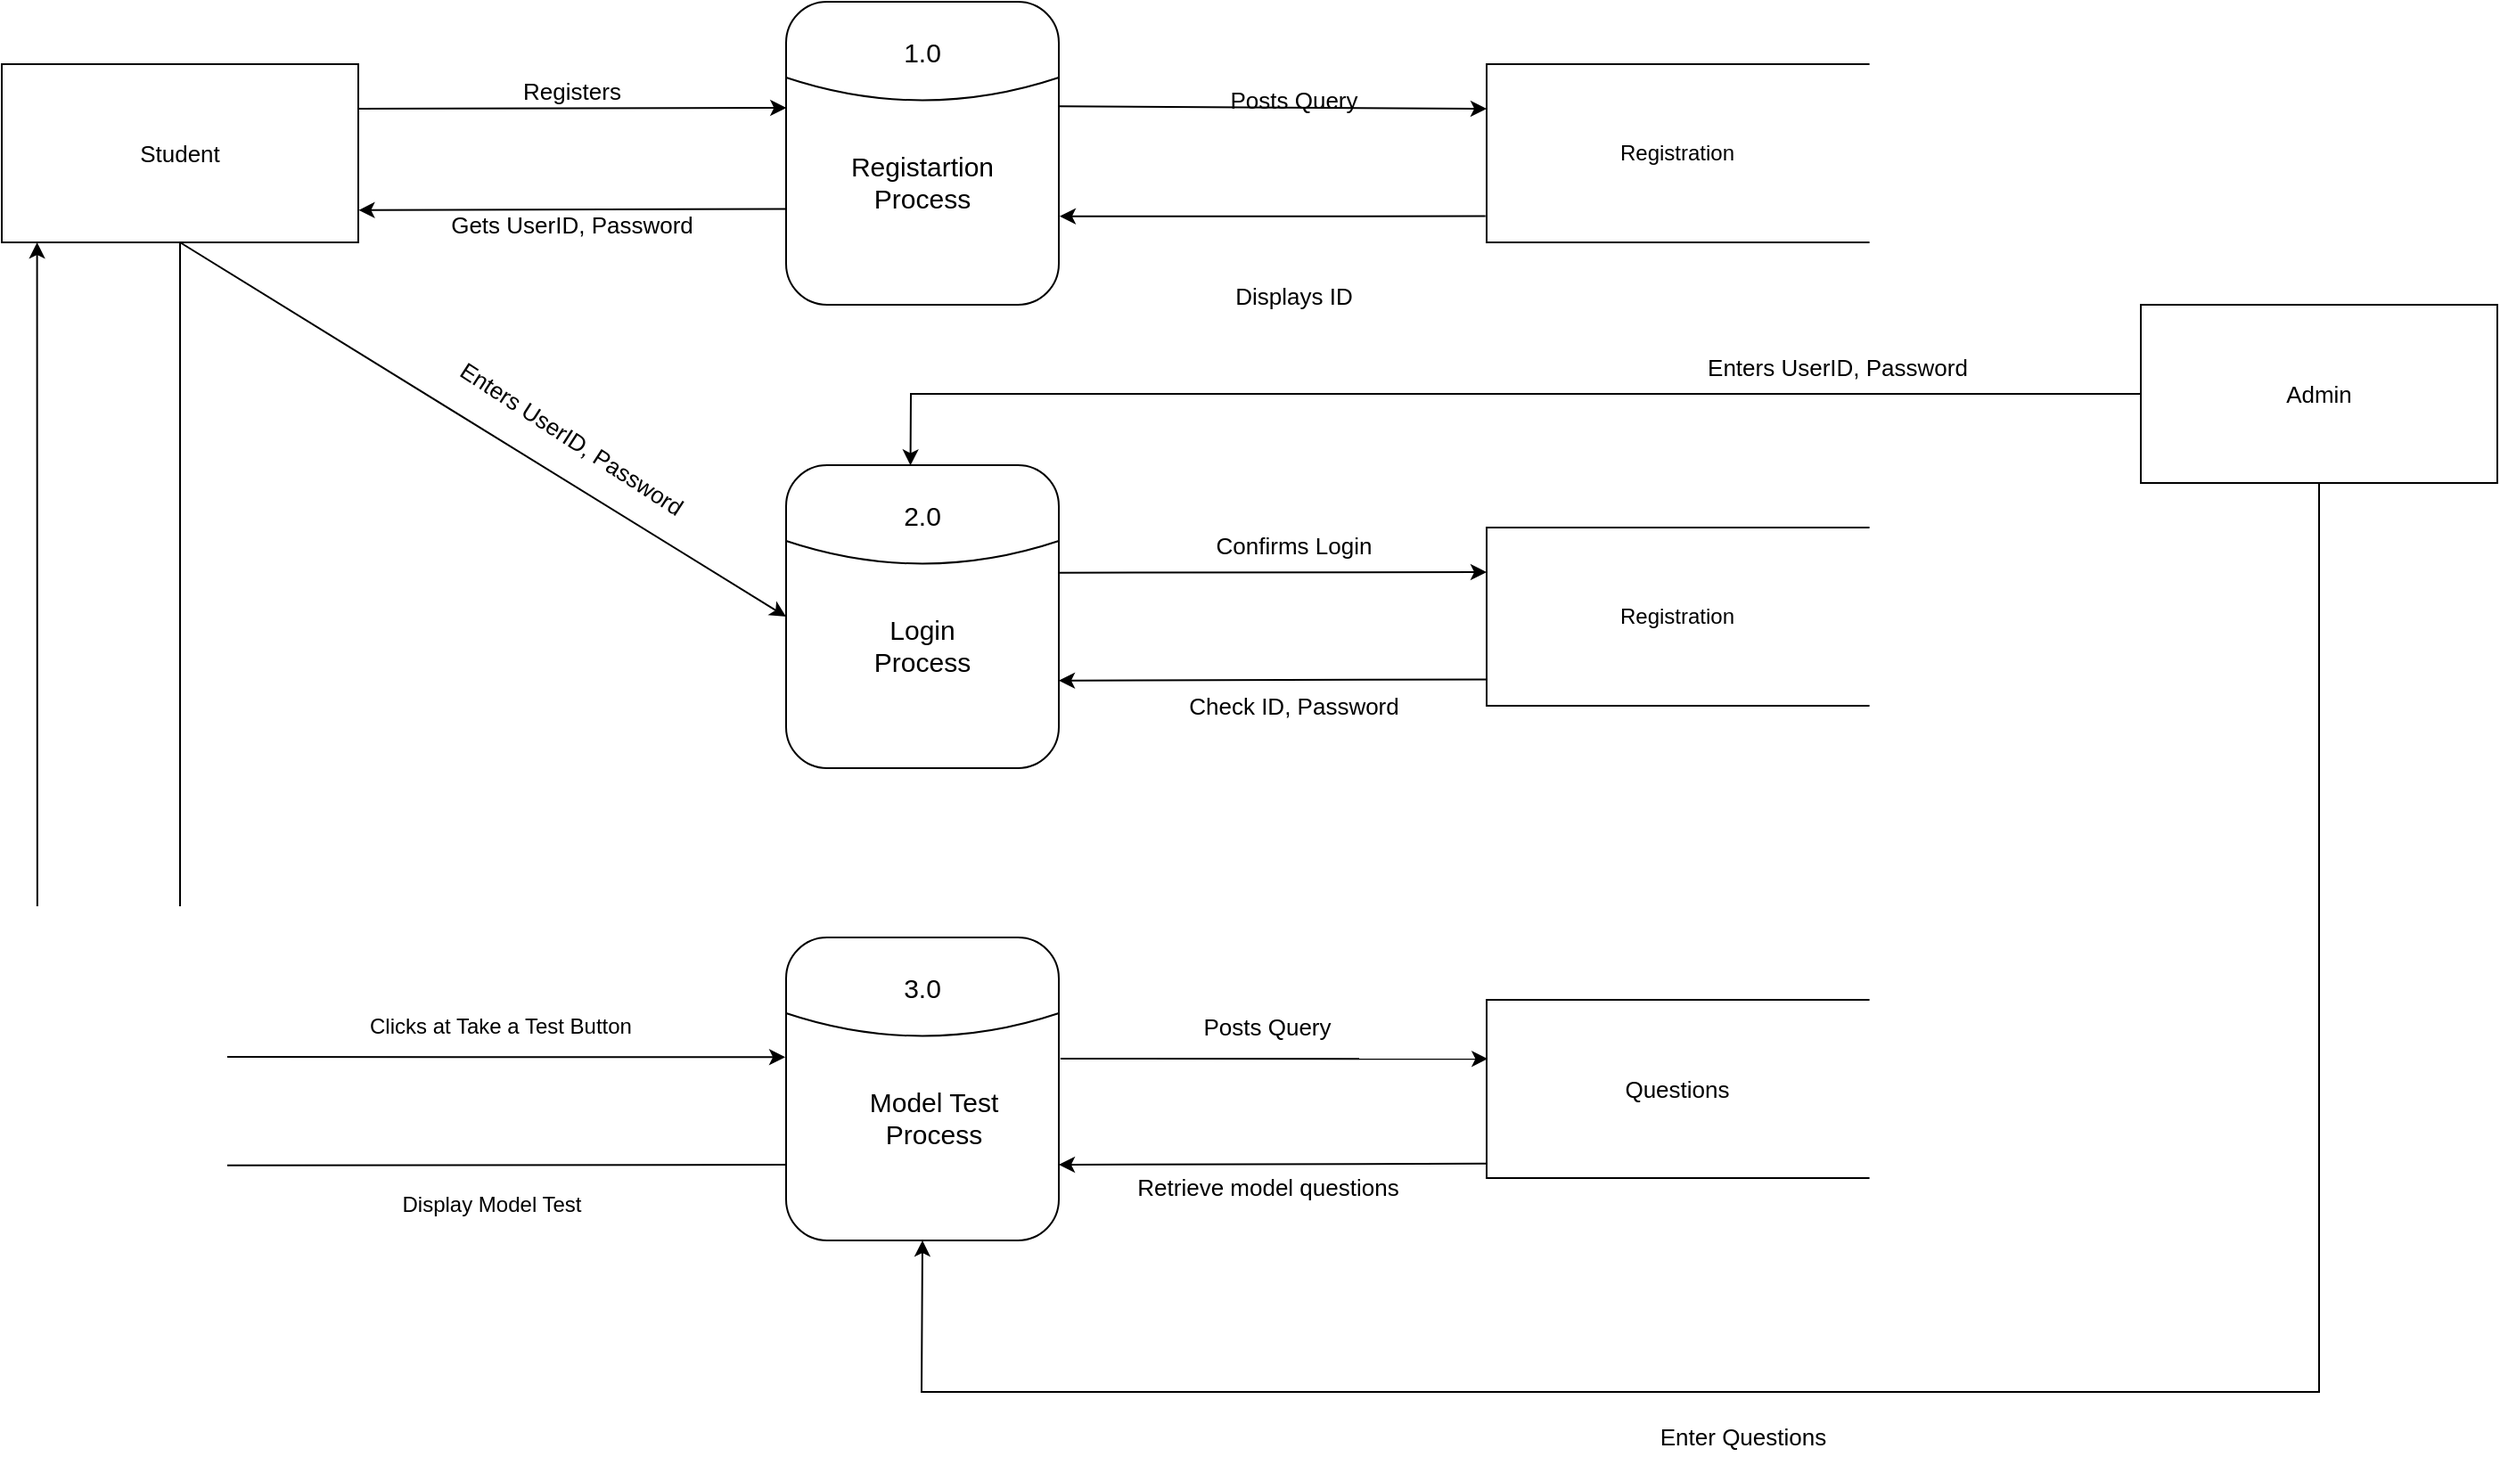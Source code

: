 <mxfile version="21.2.1" type="device">
  <diagram name="Page-1" id="Z-wb2gNtwLOhCS0-J-pc">
    <mxGraphModel dx="3333" dy="1747" grid="1" gridSize="10" guides="1" tooltips="1" connect="1" arrows="1" fold="1" page="0" pageScale="1" pageWidth="850" pageHeight="1100" math="0" shadow="0">
      <root>
        <mxCell id="0" />
        <mxCell id="1" parent="0" />
        <mxCell id="Jwdn6dMMMGBfEsykWMbw-12" value="&lt;font style=&quot;font-size: 13px;&quot;&gt;Student&lt;/font&gt;" style="rounded=0;whiteSpace=wrap;html=1;" parent="1" vertex="1">
          <mxGeometry x="-40" y="175" width="200" height="100" as="geometry" />
        </mxCell>
        <mxCell id="Jwdn6dMMMGBfEsykWMbw-13" value="" style="endArrow=classic;html=1;rounded=0;exitX=1;exitY=0.25;exitDx=0;exitDy=0;entryX=0.001;entryY=0.35;entryDx=0;entryDy=0;entryPerimeter=0;" parent="1" source="Jwdn6dMMMGBfEsykWMbw-12" target="-IJpLmdYqkzlUvNU0imr-1" edge="1">
          <mxGeometry width="50" height="50" relative="1" as="geometry">
            <mxPoint x="280" y="350" as="sourcePoint" />
            <mxPoint x="410.82" y="230.57" as="targetPoint" />
          </mxGeometry>
        </mxCell>
        <mxCell id="Jwdn6dMMMGBfEsykWMbw-14" value="" style="endArrow=classic;html=1;rounded=0;exitX=-0.002;exitY=0.684;exitDx=0;exitDy=0;entryX=1.001;entryY=0.819;entryDx=0;entryDy=0;exitPerimeter=0;entryPerimeter=0;" parent="1" source="-IJpLmdYqkzlUvNU0imr-1" target="Jwdn6dMMMGBfEsykWMbw-12" edge="1">
          <mxGeometry width="50" height="50" relative="1" as="geometry">
            <mxPoint x="410.69" y="260.6" as="sourcePoint" />
            <mxPoint x="130" y="270" as="targetPoint" />
          </mxGeometry>
        </mxCell>
        <mxCell id="Jwdn6dMMMGBfEsykWMbw-16" value="&lt;font style=&quot;font-size: 13px;&quot;&gt;Registers&lt;/font&gt;" style="text;html=1;strokeColor=none;fillColor=none;align=center;verticalAlign=middle;whiteSpace=wrap;rounded=0;" parent="1" vertex="1">
          <mxGeometry x="250" y="175" width="60" height="30" as="geometry" />
        </mxCell>
        <mxCell id="Jwdn6dMMMGBfEsykWMbw-20" value="&lt;font style=&quot;font-size: 13px;&quot;&gt;Gets UserID, Password&lt;/font&gt;" style="text;html=1;strokeColor=none;fillColor=none;align=center;verticalAlign=middle;whiteSpace=wrap;rounded=0;" parent="1" vertex="1">
          <mxGeometry x="205" y="250" width="150" height="30" as="geometry" />
        </mxCell>
        <mxCell id="Jwdn6dMMMGBfEsykWMbw-30" value="" style="endArrow=classic;html=1;rounded=0;exitX=0.5;exitY=1;exitDx=0;exitDy=0;entryX=0;entryY=0.5;entryDx=0;entryDy=0;" parent="1" source="Jwdn6dMMMGBfEsykWMbw-12" target="-IJpLmdYqkzlUvNU0imr-54" edge="1">
          <mxGeometry width="50" height="50" relative="1" as="geometry">
            <mxPoint x="360" y="460" as="sourcePoint" />
            <mxPoint x="410.0" y="485" as="targetPoint" />
          </mxGeometry>
        </mxCell>
        <mxCell id="Jwdn6dMMMGBfEsykWMbw-31" value="&lt;font style=&quot;font-size: 13px;&quot;&gt;Enters UserID, Password&lt;/font&gt;" style="text;html=1;strokeColor=none;fillColor=none;align=center;verticalAlign=middle;whiteSpace=wrap;rounded=0;rotation=33;" parent="1" vertex="1">
          <mxGeometry x="190" y="370" width="180" height="30" as="geometry" />
        </mxCell>
        <mxCell id="Jwdn6dMMMGBfEsykWMbw-41" value="" style="endArrow=classic;html=1;rounded=0;exitX=0.5;exitY=1;exitDx=0;exitDy=0;entryX=-0.003;entryY=0.395;entryDx=0;entryDy=0;entryPerimeter=0;" parent="1" source="Jwdn6dMMMGBfEsykWMbw-12" target="-IJpLmdYqkzlUvNU0imr-59" edge="1">
          <mxGeometry width="50" height="50" relative="1" as="geometry">
            <mxPoint x="530" y="640" as="sourcePoint" />
            <mxPoint x="428.038" y="699.038" as="targetPoint" />
            <Array as="points">
              <mxPoint x="60" y="732" />
            </Array>
          </mxGeometry>
        </mxCell>
        <mxCell id="Jwdn6dMMMGBfEsykWMbw-42" value="Display Model Test" style="text;html=1;strokeColor=none;fillColor=none;align=center;verticalAlign=middle;whiteSpace=wrap;rounded=0;rotation=0;" parent="1" vertex="1">
          <mxGeometry x="145" y="800" width="180" height="30" as="geometry" />
        </mxCell>
        <mxCell id="Jwdn6dMMMGBfEsykWMbw-43" value="" style="endArrow=classic;html=1;rounded=0;exitX=0;exitY=0.75;exitDx=0;exitDy=0;entryX=0.099;entryY=1;entryDx=0;entryDy=0;entryPerimeter=0;" parent="1" target="Jwdn6dMMMGBfEsykWMbw-12" edge="1" source="-IJpLmdYqkzlUvNU0imr-59">
          <mxGeometry width="50" height="50" relative="1" as="geometry">
            <mxPoint x="409.0" y="745" as="sourcePoint" />
            <mxPoint x="60" y="280" as="targetPoint" />
            <Array as="points">
              <mxPoint x="-20" y="793" />
            </Array>
          </mxGeometry>
        </mxCell>
        <mxCell id="Jwdn6dMMMGBfEsykWMbw-44" value="Clicks at Take a Test Button" style="text;html=1;strokeColor=none;fillColor=none;align=center;verticalAlign=middle;whiteSpace=wrap;rounded=0;rotation=0;" parent="1" vertex="1">
          <mxGeometry x="155" y="700" width="170" height="30" as="geometry" />
        </mxCell>
        <mxCell id="Jwdn6dMMMGBfEsykWMbw-60" value="&lt;font style=&quot;font-size: 13px;&quot;&gt;Displays ID&lt;/font&gt;" style="text;html=1;strokeColor=none;fillColor=none;align=center;verticalAlign=middle;whiteSpace=wrap;rounded=0;" parent="1" vertex="1">
          <mxGeometry x="640" y="290" width="90" height="30" as="geometry" />
        </mxCell>
        <mxCell id="Jwdn6dMMMGBfEsykWMbw-62" value="" style="endArrow=classic;html=1;rounded=0;exitX=1;exitY=0.355;exitDx=0;exitDy=0;entryX=0;entryY=0.25;entryDx=0;entryDy=0;exitPerimeter=0;" parent="1" source="-IJpLmdYqkzlUvNU0imr-54" target="aYnrMROXT0XuU4JTBHdX-2" edge="1">
          <mxGeometry width="50" height="50" relative="1" as="geometry">
            <mxPoint x="538.57" y="470.05" as="sourcePoint" />
            <mxPoint x="791.85" y="470.93" as="targetPoint" />
          </mxGeometry>
        </mxCell>
        <mxCell id="Jwdn6dMMMGBfEsykWMbw-63" value="" style="endArrow=classic;html=1;rounded=0;exitX=-0.001;exitY=0.852;exitDx=0;exitDy=0;entryX=1;entryY=0.711;entryDx=0;entryDy=0;entryPerimeter=0;exitPerimeter=0;" parent="1" source="aYnrMROXT0XuU4JTBHdX-2" target="-IJpLmdYqkzlUvNU0imr-54" edge="1">
          <mxGeometry width="50" height="50" relative="1" as="geometry">
            <mxPoint x="792.15" y="500.05" as="sourcePoint" />
            <mxPoint x="538.83" y="498.91" as="targetPoint" />
          </mxGeometry>
        </mxCell>
        <mxCell id="Jwdn6dMMMGBfEsykWMbw-65" value="&lt;font style=&quot;font-size: 13px;&quot;&gt;Check ID, Password&lt;/font&gt;" style="text;html=1;strokeColor=none;fillColor=none;align=center;verticalAlign=middle;whiteSpace=wrap;rounded=0;" parent="1" vertex="1">
          <mxGeometry x="615" y="520" width="140" height="30" as="geometry" />
        </mxCell>
        <mxCell id="Jwdn6dMMMGBfEsykWMbw-67" value="&lt;font style=&quot;font-size: 13px;&quot;&gt;Confirms Login&lt;/font&gt;" style="text;html=1;strokeColor=none;fillColor=none;align=center;verticalAlign=middle;whiteSpace=wrap;rounded=0;" parent="1" vertex="1">
          <mxGeometry x="630" y="430" width="110" height="30" as="geometry" />
        </mxCell>
        <mxCell id="Jwdn6dMMMGBfEsykWMbw-73" value="" style="endArrow=classic;html=1;rounded=0;exitX=1.006;exitY=0.4;exitDx=0;exitDy=0;entryX=0.003;entryY=0.331;entryDx=0;entryDy=0;entryPerimeter=0;exitPerimeter=0;" parent="1" source="-IJpLmdYqkzlUvNU0imr-59" edge="1" target="Jwdn6dMMMGBfEsykWMbw-75">
          <mxGeometry width="50" height="50" relative="1" as="geometry">
            <mxPoint x="554.997" y="700.0" as="sourcePoint" />
            <mxPoint x="792.0" y="701.0" as="targetPoint" />
          </mxGeometry>
        </mxCell>
        <mxCell id="Jwdn6dMMMGBfEsykWMbw-75" value="&lt;font style=&quot;font-size: 13px;&quot;&gt;Questions&lt;/font&gt;" style="html=1;dashed=0;whiteSpace=wrap;shape=partialRectangle;right=0;" parent="1" vertex="1">
          <mxGeometry x="793" y="700" width="214.29" height="100" as="geometry" />
        </mxCell>
        <mxCell id="Jwdn6dMMMGBfEsykWMbw-76" value="&lt;font style=&quot;font-size: 13px;&quot;&gt;Retrieve model questions&lt;/font&gt;" style="text;html=1;strokeColor=none;fillColor=none;align=center;verticalAlign=middle;whiteSpace=wrap;rounded=0;" parent="1" vertex="1">
          <mxGeometry x="593.5" y="790" width="153" height="30" as="geometry" />
        </mxCell>
        <mxCell id="Jwdn6dMMMGBfEsykWMbw-77" value="&lt;font style=&quot;font-size: 13px;&quot;&gt;Posts Query&lt;/font&gt;" style="text;html=1;strokeColor=none;fillColor=none;align=center;verticalAlign=middle;whiteSpace=wrap;rounded=0;" parent="1" vertex="1">
          <mxGeometry x="615" y="700" width="110" height="30" as="geometry" />
        </mxCell>
        <mxCell id="-IJpLmdYqkzlUvNU0imr-5" value="" style="group" parent="1" vertex="1" connectable="0">
          <mxGeometry x="400" y="140" width="153" height="170" as="geometry" />
        </mxCell>
        <mxCell id="-IJpLmdYqkzlUvNU0imr-1" value="" style="rounded=1;whiteSpace=wrap;html=1;" parent="-IJpLmdYqkzlUvNU0imr-5" vertex="1">
          <mxGeometry width="153" height="170" as="geometry" />
        </mxCell>
        <mxCell id="-IJpLmdYqkzlUvNU0imr-4" value="" style="endArrow=none;html=1;exitX=0;exitY=0.25;exitDx=0;exitDy=0;entryX=1;entryY=0.25;entryDx=0;entryDy=0;curved=1;" parent="-IJpLmdYqkzlUvNU0imr-5" source="-IJpLmdYqkzlUvNU0imr-1" target="-IJpLmdYqkzlUvNU0imr-1" edge="1">
          <mxGeometry width="50" height="50" relative="1" as="geometry">
            <mxPoint x="85" y="127.5" as="sourcePoint" />
            <mxPoint x="127.5" y="85" as="targetPoint" />
            <Array as="points">
              <mxPoint x="76.5" y="68" />
            </Array>
          </mxGeometry>
        </mxCell>
        <mxCell id="-IJpLmdYqkzlUvNU0imr-6" value="&lt;font style=&quot;font-size: 15px;&quot;&gt;1.0&lt;/font&gt;" style="text;html=1;strokeColor=none;fillColor=none;align=center;verticalAlign=middle;whiteSpace=wrap;rounded=0;" parent="-IJpLmdYqkzlUvNU0imr-5" vertex="1">
          <mxGeometry x="52.214" y="16.19" width="48.571" height="24.286" as="geometry" />
        </mxCell>
        <mxCell id="-IJpLmdYqkzlUvNU0imr-7" value="&lt;font style=&quot;font-size: 15px;&quot;&gt;Registartion Process&lt;/font&gt;" style="text;html=1;strokeColor=none;fillColor=none;align=center;verticalAlign=middle;whiteSpace=wrap;rounded=0;" parent="-IJpLmdYqkzlUvNU0imr-5" vertex="1">
          <mxGeometry x="15.786" y="89.048" width="121.429" height="24.286" as="geometry" />
        </mxCell>
        <mxCell id="-IJpLmdYqkzlUvNU0imr-46" value="" style="endArrow=classic;html=1;rounded=0;entryX=0;entryY=0.25;entryDx=0;entryDy=0;exitX=0.998;exitY=0.345;exitDx=0;exitDy=0;exitPerimeter=0;" parent="1" source="-IJpLmdYqkzlUvNU0imr-1" target="aYnrMROXT0XuU4JTBHdX-3" edge="1">
          <mxGeometry width="50" height="50" relative="1" as="geometry">
            <mxPoint x="560" y="220" as="sourcePoint" />
            <mxPoint x="792.85" y="231.63" as="targetPoint" />
          </mxGeometry>
        </mxCell>
        <mxCell id="-IJpLmdYqkzlUvNU0imr-52" value="" style="endArrow=classic;html=1;rounded=0;exitX=-0.003;exitY=0.853;exitDx=0;exitDy=0;entryX=1.003;entryY=0.708;entryDx=0;entryDy=0;exitPerimeter=0;entryPerimeter=0;" parent="1" edge="1" target="-IJpLmdYqkzlUvNU0imr-1" source="aYnrMROXT0XuU4JTBHdX-3">
          <mxGeometry width="50" height="50" relative="1" as="geometry">
            <mxPoint x="793" y="261.69" as="sourcePoint" />
            <mxPoint x="553" y="260.69" as="targetPoint" />
          </mxGeometry>
        </mxCell>
        <mxCell id="-IJpLmdYqkzlUvNU0imr-53" value="" style="group" parent="1" vertex="1" connectable="0">
          <mxGeometry x="400" y="400" width="153" height="170" as="geometry" />
        </mxCell>
        <mxCell id="-IJpLmdYqkzlUvNU0imr-54" value="" style="rounded=1;whiteSpace=wrap;html=1;" parent="-IJpLmdYqkzlUvNU0imr-53" vertex="1">
          <mxGeometry width="153" height="170" as="geometry" />
        </mxCell>
        <mxCell id="-IJpLmdYqkzlUvNU0imr-55" value="" style="endArrow=none;html=1;exitX=0;exitY=0.25;exitDx=0;exitDy=0;entryX=1;entryY=0.25;entryDx=0;entryDy=0;curved=1;" parent="-IJpLmdYqkzlUvNU0imr-53" source="-IJpLmdYqkzlUvNU0imr-54" target="-IJpLmdYqkzlUvNU0imr-54" edge="1">
          <mxGeometry width="50" height="50" relative="1" as="geometry">
            <mxPoint x="85" y="127.5" as="sourcePoint" />
            <mxPoint x="127.5" y="85" as="targetPoint" />
            <Array as="points">
              <mxPoint x="76.5" y="68" />
            </Array>
          </mxGeometry>
        </mxCell>
        <mxCell id="-IJpLmdYqkzlUvNU0imr-56" value="&lt;font style=&quot;font-size: 15px;&quot;&gt;2.0&lt;/font&gt;" style="text;html=1;strokeColor=none;fillColor=none;align=center;verticalAlign=middle;whiteSpace=wrap;rounded=0;" parent="-IJpLmdYqkzlUvNU0imr-53" vertex="1">
          <mxGeometry x="52.214" y="16.19" width="48.571" height="24.286" as="geometry" />
        </mxCell>
        <mxCell id="-IJpLmdYqkzlUvNU0imr-57" value="&lt;font style=&quot;font-size: 15px;&quot;&gt;Login&lt;br&gt;Process&lt;/font&gt;" style="text;html=1;strokeColor=none;fillColor=none;align=center;verticalAlign=middle;whiteSpace=wrap;rounded=0;" parent="-IJpLmdYqkzlUvNU0imr-53" vertex="1">
          <mxGeometry x="15.786" y="89.048" width="121.429" height="24.286" as="geometry" />
        </mxCell>
        <mxCell id="-IJpLmdYqkzlUvNU0imr-58" value="" style="group" parent="1" vertex="1" connectable="0">
          <mxGeometry x="400" y="665" width="153" height="170" as="geometry" />
        </mxCell>
        <mxCell id="-IJpLmdYqkzlUvNU0imr-59" value="" style="rounded=1;whiteSpace=wrap;html=1;" parent="-IJpLmdYqkzlUvNU0imr-58" vertex="1">
          <mxGeometry width="153" height="170" as="geometry" />
        </mxCell>
        <mxCell id="-IJpLmdYqkzlUvNU0imr-60" value="" style="endArrow=none;html=1;exitX=0;exitY=0.25;exitDx=0;exitDy=0;entryX=1;entryY=0.25;entryDx=0;entryDy=0;curved=1;" parent="-IJpLmdYqkzlUvNU0imr-58" source="-IJpLmdYqkzlUvNU0imr-59" target="-IJpLmdYqkzlUvNU0imr-59" edge="1">
          <mxGeometry width="50" height="50" relative="1" as="geometry">
            <mxPoint x="85" y="127.5" as="sourcePoint" />
            <mxPoint x="127.5" y="85" as="targetPoint" />
            <Array as="points">
              <mxPoint x="76.5" y="68" />
            </Array>
          </mxGeometry>
        </mxCell>
        <mxCell id="-IJpLmdYqkzlUvNU0imr-61" value="&lt;font style=&quot;font-size: 15px;&quot;&gt;3.0&lt;/font&gt;" style="text;html=1;strokeColor=none;fillColor=none;align=center;verticalAlign=middle;whiteSpace=wrap;rounded=0;" parent="-IJpLmdYqkzlUvNU0imr-58" vertex="1">
          <mxGeometry x="52.214" y="16.19" width="48.571" height="24.286" as="geometry" />
        </mxCell>
        <mxCell id="-IJpLmdYqkzlUvNU0imr-62" value="&lt;font style=&quot;font-size: 15px;&quot;&gt;Model Test&lt;br&gt;Process&lt;/font&gt;" style="text;html=1;strokeColor=none;fillColor=none;align=center;verticalAlign=middle;whiteSpace=wrap;rounded=0;" parent="-IJpLmdYqkzlUvNU0imr-58" vertex="1">
          <mxGeometry x="15.79" y="89.05" width="134.21" height="24.29" as="geometry" />
        </mxCell>
        <mxCell id="Jwdn6dMMMGBfEsykWMbw-74" value="" style="endArrow=classic;html=1;rounded=0;entryX=1;entryY=0.75;entryDx=0;entryDy=0;exitX=-0.002;exitY=0.919;exitDx=0;exitDy=0;exitPerimeter=0;" parent="1" target="-IJpLmdYqkzlUvNU0imr-59" edge="1" source="Jwdn6dMMMGBfEsykWMbw-75">
          <mxGeometry width="50" height="50" relative="1" as="geometry">
            <mxPoint x="790" y="768" as="sourcePoint" />
            <mxPoint x="553" y="744.66" as="targetPoint" />
          </mxGeometry>
        </mxCell>
        <mxCell id="aYnrMROXT0XuU4JTBHdX-2" value="Registration" style="html=1;dashed=0;whiteSpace=wrap;shape=partialRectangle;right=0;" vertex="1" parent="1">
          <mxGeometry x="793" y="435" width="214.29" height="100" as="geometry" />
        </mxCell>
        <mxCell id="aYnrMROXT0XuU4JTBHdX-3" value="Registration" style="html=1;dashed=0;whiteSpace=wrap;shape=partialRectangle;right=0;" vertex="1" parent="1">
          <mxGeometry x="793" y="175" width="214.29" height="100" as="geometry" />
        </mxCell>
        <mxCell id="aYnrMROXT0XuU4JTBHdX-5" value="&lt;font style=&quot;font-size: 13px;&quot;&gt;Posts Query&lt;/font&gt;" style="text;html=1;strokeColor=none;fillColor=none;align=center;verticalAlign=middle;whiteSpace=wrap;rounded=0;" vertex="1" parent="1">
          <mxGeometry x="630" y="180" width="110" height="30" as="geometry" />
        </mxCell>
        <mxCell id="aYnrMROXT0XuU4JTBHdX-7" value="&lt;font style=&quot;font-size: 13px;&quot;&gt;Admin&lt;/font&gt;" style="rounded=0;whiteSpace=wrap;html=1;" vertex="1" parent="1">
          <mxGeometry x="1160" y="310" width="200" height="100" as="geometry" />
        </mxCell>
        <mxCell id="aYnrMROXT0XuU4JTBHdX-9" value="" style="endArrow=classic;html=1;rounded=0;exitX=0;exitY=0.5;exitDx=0;exitDy=0;entryX=0.456;entryY=0.001;entryDx=0;entryDy=0;entryPerimeter=0;" edge="1" parent="1" source="aYnrMROXT0XuU4JTBHdX-7" target="-IJpLmdYqkzlUvNU0imr-54">
          <mxGeometry width="50" height="50" relative="1" as="geometry">
            <mxPoint x="1060" y="720" as="sourcePoint" />
            <mxPoint x="470" y="390" as="targetPoint" />
            <Array as="points">
              <mxPoint x="470" y="360" />
            </Array>
          </mxGeometry>
        </mxCell>
        <mxCell id="aYnrMROXT0XuU4JTBHdX-11" value="&lt;font style=&quot;font-size: 13px;&quot;&gt;Enters UserID, Password&lt;/font&gt;" style="text;html=1;strokeColor=none;fillColor=none;align=center;verticalAlign=middle;whiteSpace=wrap;rounded=0;rotation=0;" vertex="1" parent="1">
          <mxGeometry x="900" y="330" width="180" height="30" as="geometry" />
        </mxCell>
        <mxCell id="aYnrMROXT0XuU4JTBHdX-13" value="" style="endArrow=classic;html=1;rounded=0;exitX=0.5;exitY=1;exitDx=0;exitDy=0;entryX=0.5;entryY=1;entryDx=0;entryDy=0;" edge="1" parent="1" source="aYnrMROXT0XuU4JTBHdX-7" target="-IJpLmdYqkzlUvNU0imr-59">
          <mxGeometry width="50" height="50" relative="1" as="geometry">
            <mxPoint x="1360" y="720" as="sourcePoint" />
            <mxPoint x="520" y="840" as="targetPoint" />
            <Array as="points">
              <mxPoint x="1260" y="920" />
              <mxPoint x="476" y="920" />
            </Array>
          </mxGeometry>
        </mxCell>
        <mxCell id="aYnrMROXT0XuU4JTBHdX-21" value="&lt;font style=&quot;font-size: 13px;&quot;&gt;Enter Questions&lt;/font&gt;" style="text;html=1;strokeColor=none;fillColor=none;align=center;verticalAlign=middle;whiteSpace=wrap;rounded=0;" vertex="1" parent="1">
          <mxGeometry x="867.29" y="930" width="140" height="30" as="geometry" />
        </mxCell>
      </root>
    </mxGraphModel>
  </diagram>
</mxfile>
